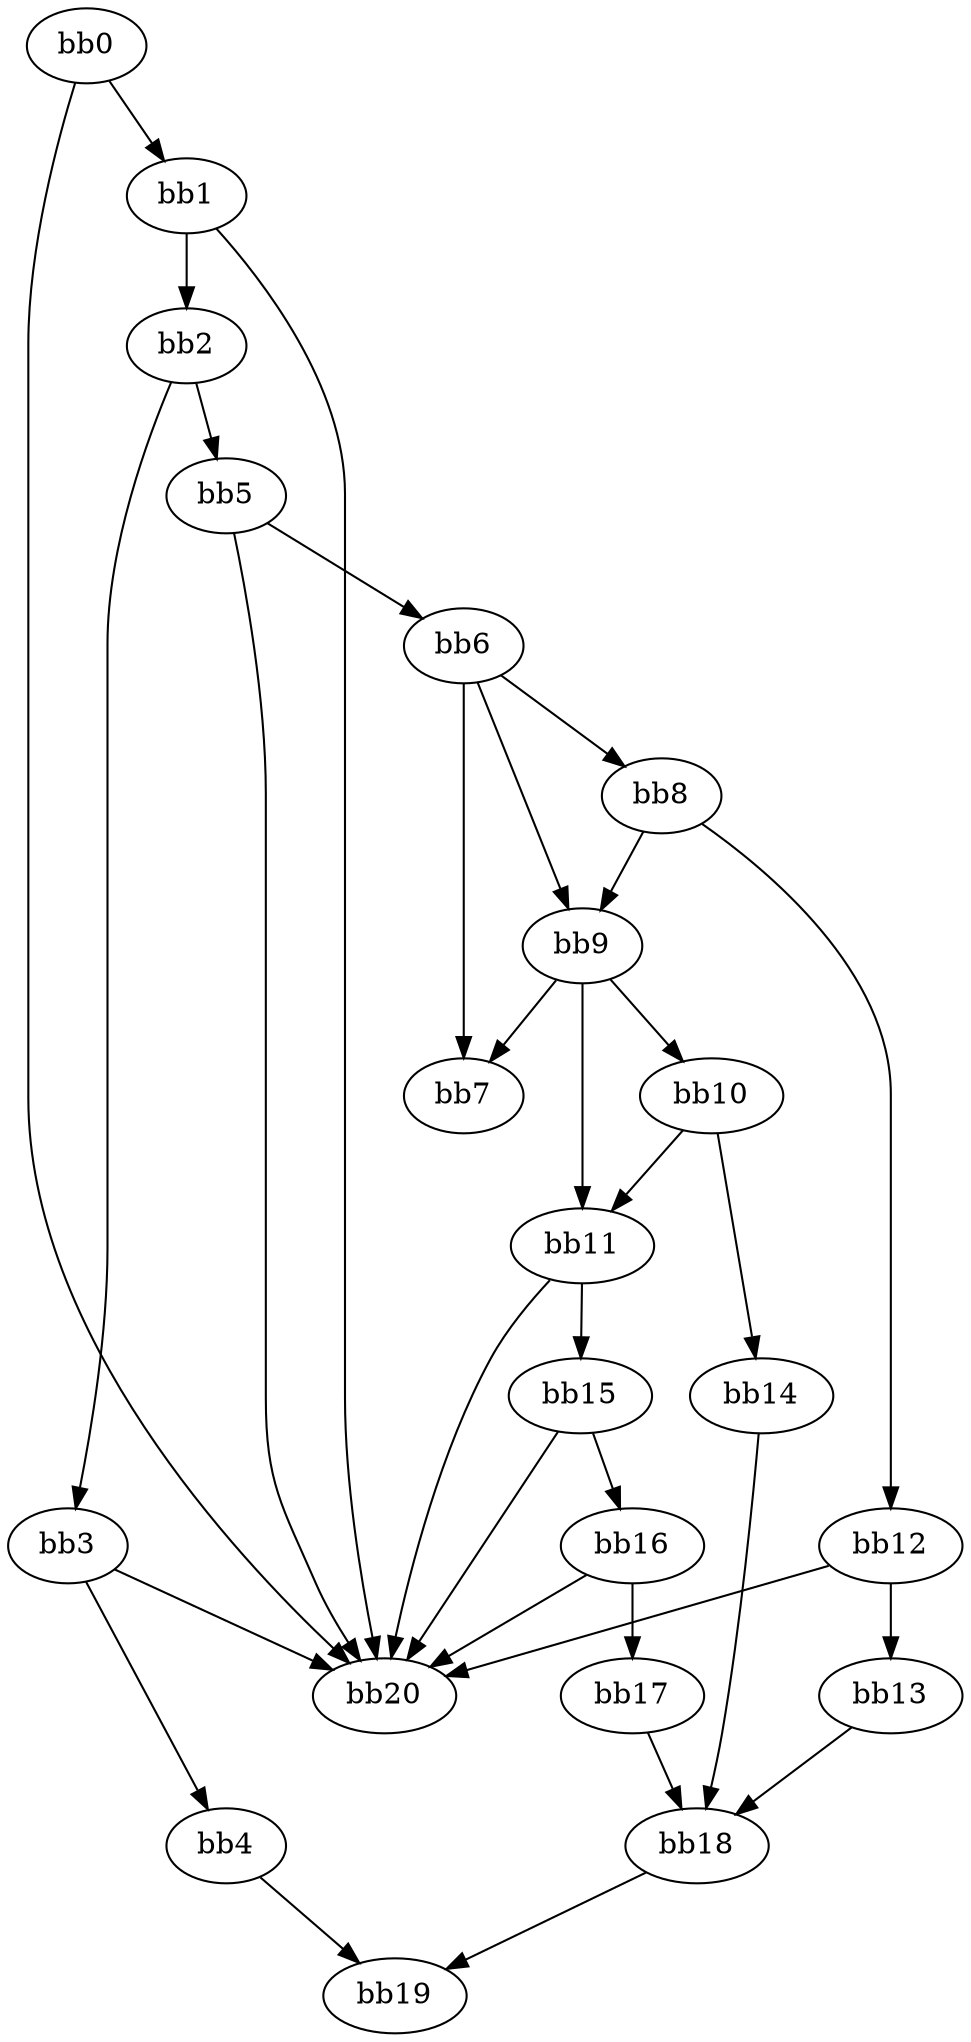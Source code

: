 digraph {
    0 [ label = "bb0\l" ]
    1 [ label = "bb1\l" ]
    2 [ label = "bb2\l" ]
    3 [ label = "bb3\l" ]
    4 [ label = "bb4\l" ]
    5 [ label = "bb5\l" ]
    6 [ label = "bb6\l" ]
    7 [ label = "bb7\l" ]
    8 [ label = "bb8\l" ]
    9 [ label = "bb9\l" ]
    10 [ label = "bb10\l" ]
    11 [ label = "bb11\l" ]
    12 [ label = "bb12\l" ]
    13 [ label = "bb13\l" ]
    14 [ label = "bb14\l" ]
    15 [ label = "bb15\l" ]
    16 [ label = "bb16\l" ]
    17 [ label = "bb17\l" ]
    18 [ label = "bb18\l" ]
    19 [ label = "bb19\l" ]
    20 [ label = "bb20\l" ]
    0 -> 1 [ ]
    0 -> 20 [ ]
    1 -> 2 [ ]
    1 -> 20 [ ]
    2 -> 3 [ ]
    2 -> 5 [ ]
    3 -> 4 [ ]
    3 -> 20 [ ]
    4 -> 19 [ ]
    5 -> 6 [ ]
    5 -> 20 [ ]
    6 -> 7 [ ]
    6 -> 8 [ ]
    6 -> 9 [ ]
    8 -> 9 [ ]
    8 -> 12 [ ]
    9 -> 7 [ ]
    9 -> 10 [ ]
    9 -> 11 [ ]
    10 -> 11 [ ]
    10 -> 14 [ ]
    11 -> 15 [ ]
    11 -> 20 [ ]
    12 -> 13 [ ]
    12 -> 20 [ ]
    13 -> 18 [ ]
    14 -> 18 [ ]
    15 -> 16 [ ]
    15 -> 20 [ ]
    16 -> 17 [ ]
    16 -> 20 [ ]
    17 -> 18 [ ]
    18 -> 19 [ ]
}

